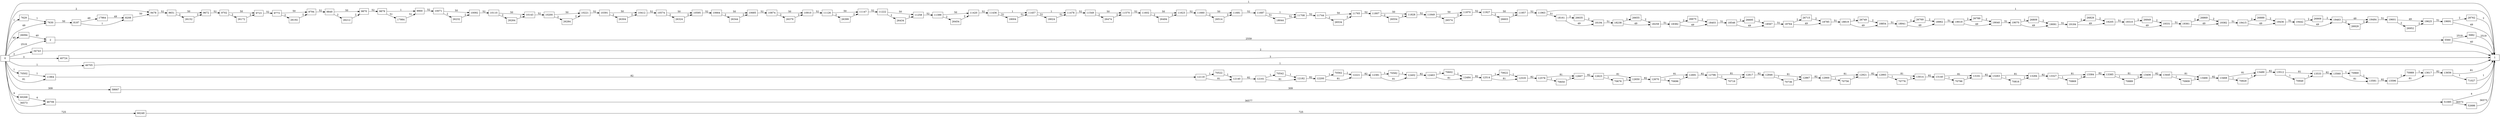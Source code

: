 digraph {
	graph [rankdir=LR]
	node [shape=rectangle]
	2 -> 5560 [label=2559]
	5560 -> 1 [label=40]
	5560 -> 5982 [label=2519]
	5982 -> 1 [label=2519]
	7629 -> 7630 [label=1]
	7630 -> 8187 [label=50]
	8187 -> 8208 [label=1]
	8187 -> 17964 [label=49]
	8208 -> 9478 [label=50]
	9478 -> 9651 [label=52]
	9651 -> 9672 [label=50]
	9651 -> 26152 [label=2]
	9672 -> 9702 [label=52]
	9702 -> 9723 [label=50]
	9702 -> 26172 [label=2]
	9723 -> 9773 [label=52]
	9773 -> 9794 [label=50]
	9773 -> 26192 [label=2]
	9794 -> 9849 [label=52]
	9849 -> 9870 [label=50]
	9849 -> 26212 [label=2]
	9870 -> 9879 [label=52]
	9879 -> 9900 [label=1]
	9879 -> 17984 [label=51]
	9900 -> 10071 [label=52]
	10071 -> 10092 [label=50]
	10071 -> 26232 [label=2]
	10092 -> 10110 [label=52]
	10110 -> 10143 [label=50]
	10110 -> 26264 [label=2]
	10143 -> 10200 [label=52]
	10200 -> 10221 [label=50]
	10200 -> 26284 [label=2]
	10221 -> 10391 [label=52]
	10391 -> 10412 [label=50]
	10391 -> 26304 [label=2]
	10412 -> 10574 [label=52]
	10574 -> 10595 [label=50]
	10574 -> 26324 [label=2]
	10595 -> 10664 [label=52]
	10664 -> 10685 [label=50]
	10664 -> 26344 [label=2]
	10685 -> 10874 [label=52]
	10874 -> 10910 [label=50]
	10874 -> 26379 [label=2]
	10910 -> 11126 [label=52]
	11126 -> 11147 [label=50]
	11126 -> 26399 [label=2]
	11147 -> 11222 [label=52]
	11222 -> 11258 [label=50]
	11222 -> 26434 [label=2]
	11258 -> 11399 [label=52]
	11399 -> 11420 [label=50]
	11399 -> 26454 [label=2]
	11420 -> 11436 [label=52]
	11436 -> 11457 [label=1]
	11436 -> 18004 [label=51]
	11457 -> 11478 [label=1]
	11457 -> 18024 [label=51]
	11478 -> 11549 [label=52]
	11549 -> 11570 [label=50]
	11549 -> 26474 [label=2]
	11570 -> 11602 [label=52]
	11602 -> 11623 [label=50]
	11602 -> 26494 [label=2]
	11623 -> 11660 [label=52]
	11660 -> 11681 [label=50]
	11660 -> 26514 [label=2]
	11681 -> 11687 [label=52]
	11687 -> 11708 [label=1]
	11687 -> 18044 [label=51]
	11708 -> 11744 [label=52]
	11744 -> 11765 [label=50]
	11744 -> 26534 [label=2]
	11765 -> 11807 [label=52]
	11807 -> 11828 [label=50]
	11807 -> 26554 [label=2]
	11828 -> 11849 [label=52]
	11849 -> 11870 [label=50]
	11849 -> 26574 [label=2]
	11870 -> 11927 [label=52]
	11927 -> 11957 [label=50]
	11927 -> 26603 [label=2]
	11957 -> 11963 [label=52]
	11963 -> 1 [label=1]
	11963 -> 18161 [label=51]
	11964 -> 12119 [label=82]
	12119 -> 12140 [label=81]
	12119 -> 70522 [label=1]
	12140 -> 12161 [label=82]
	12161 -> 12182 [label=81]
	12161 -> 70542 [label=1]
	12182 -> 12200 [label=82]
	12200 -> 12221 [label=81]
	12200 -> 70562 [label=1]
	12221 -> 12381 [label=82]
	12381 -> 12402 [label=81]
	12381 -> 70582 [label=1]
	12402 -> 12463 [label=82]
	12463 -> 12484 [label=81]
	12463 -> 70602 [label=1]
	12484 -> 12514 [label=82]
	12514 -> 12535 [label=81]
	12514 -> 70622 [label=1]
	12535 -> 12578 [label=82]
	12578 -> 12607 [label=81]
	12578 -> 70650 [label=1]
	12607 -> 12623 [label=82]
	12623 -> 12650 [label=81]
	12623 -> 70676 [label=1]
	12650 -> 12670 [label=82]
	12670 -> 12691 [label=81]
	12670 -> 70696 [label=1]
	12691 -> 12796 [label=82]
	12796 -> 12817 [label=81]
	12796 -> 70716 [label=1]
	12817 -> 12846 [label=82]
	12846 -> 12867 [label=81]
	12846 -> 70736 [label=1]
	12867 -> 12900 [label=82]
	12900 -> 12921 [label=81]
	12900 -> 70756 [label=1]
	12921 -> 12993 [label=82]
	12993 -> 13014 [label=81]
	12993 -> 70776 [label=1]
	13014 -> 13140 [label=82]
	13140 -> 13161 [label=81]
	13140 -> 70796 [label=1]
	13161 -> 13263 [label=82]
	13263 -> 13284 [label=81]
	13263 -> 70816 [label=1]
	13284 -> 13327 [label=82]
	13327 -> 13384 [label=81]
	13327 -> 70869 [label=1]
	13384 -> 13385 [label=82]
	13385 -> 13406 [label=81]
	13385 -> 70889 [label=1]
	13406 -> 13445 [label=82]
	13445 -> 13466 [label=81]
	13445 -> 70909 [label=1]
	13466 -> 13468 [label=82]
	13468 -> 13489 [label=81]
	13468 -> 70929 [label=1]
	13489 -> 13512 [label=82]
	13512 -> 13533 [label=81]
	13512 -> 70949 [label=1]
	13533 -> 13560 [label=82]
	13560 -> 13581 [label=81]
	13560 -> 70969 [label=1]
	13581 -> 13596 [label=82]
	13596 -> 13617 [label=81]
	13596 -> 70989 [label=1]
	13617 -> 13656 [label=82]
	13656 -> 1 [label=81]
	13656 -> 71027 [label=1]
	17964 -> 8208 [label=49]
	17984 -> 9900 [label=51]
	18004 -> 11457 [label=51]
	18024 -> 11478 [label=51]
	18044 -> 11708 [label=51]
	18161 -> 18194 [label=49]
	18161 -> 26635 [label=2]
	18194 -> 18238 [label=51]
	18238 -> 18259 [label=49]
	18238 -> 26655 [label=2]
	18259 -> 18382 [label=51]
	18382 -> 18403 [label=49]
	18382 -> 26675 [label=2]
	18403 -> 18546 [label=51]
	18546 -> 18567 [label=49]
	18546 -> 26695 [label=2]
	18567 -> 18764 [label=51]
	18764 -> 18785 [label=49]
	18764 -> 26715 [label=2]
	18785 -> 18819 [label=51]
	18819 -> 18854 [label=49]
	18819 -> 26749 [label=2]
	18854 -> 18941 [label=51]
	18941 -> 18962 [label=49]
	18941 -> 26769 [label=2]
	18962 -> 19019 [label=51]
	19019 -> 19040 [label=49]
	19019 -> 26789 [label=2]
	19040 -> 19070 [label=51]
	19070 -> 19091 [label=49]
	19070 -> 26809 [label=2]
	19091 -> 19184 [label=51]
	19184 -> 19205 [label=49]
	19184 -> 26829 [label=2]
	19205 -> 19310 [label=51]
	19310 -> 19331 [label=49]
	19310 -> 26849 [label=2]
	19331 -> 19361 [label=51]
	19361 -> 19382 [label=49]
	19361 -> 26869 [label=2]
	19382 -> 19415 [label=51]
	19415 -> 19436 [label=49]
	19415 -> 26889 [label=2]
	19436 -> 19442 [label=51]
	19442 -> 19463 [label=49]
	19442 -> 26909 [label=2]
	19463 -> 19484 [label=49]
	19463 -> 26929 [label=2]
	19484 -> 19601 [label=51]
	19601 -> 19625 [label=49]
	19601 -> 26952 [label=2]
	19625 -> 19691 [label=51]
	19691 -> 1 [label=49]
	19691 -> 28762 [label=2]
	26094 -> 2 [label=40]
	26152 -> 9672 [label=2]
	26172 -> 9723 [label=2]
	26192 -> 9794 [label=2]
	26212 -> 9870 [label=2]
	26232 -> 10092 [label=2]
	26264 -> 10143 [label=2]
	26284 -> 10221 [label=2]
	26304 -> 10412 [label=2]
	26324 -> 10595 [label=2]
	26344 -> 10685 [label=2]
	26379 -> 10910 [label=2]
	26399 -> 11147 [label=2]
	26434 -> 11258 [label=2]
	26454 -> 11420 [label=2]
	26474 -> 11570 [label=2]
	26494 -> 11623 [label=2]
	26514 -> 11681 [label=2]
	26534 -> 11765 [label=2]
	26554 -> 11828 [label=2]
	26574 -> 11870 [label=2]
	26603 -> 11957 [label=2]
	26635 -> 18194 [label=2]
	26655 -> 18259 [label=2]
	26675 -> 18403 [label=2]
	26695 -> 18567 [label=2]
	26715 -> 18785 [label=2]
	26749 -> 18854 [label=2]
	26769 -> 18962 [label=2]
	26789 -> 19040 [label=2]
	26809 -> 19091 [label=2]
	26829 -> 19205 [label=2]
	26849 -> 19331 [label=2]
	26869 -> 19382 [label=2]
	26889 -> 19436 [label=2]
	26909 -> 19463 [label=2]
	26929 -> 19484 [label=2]
	26952 -> 19625 [label=2]
	28762 -> 1 [label=2]
	34743 -> 1 [label=2]
	40724 -> 1 [label=3]
	46705 -> 1 [label=1]
	46706 -> 51085 [label=36577]
	51085 -> 1 [label=4]
	51085 -> 52686 [label=36573]
	52686 -> 1 [label=36573]
	58667 -> 1 [label=309]
	60268 -> 46706 [label=4]
	66249 -> 1 [label=725]
	70502 -> 11964 [label=1]
	70522 -> 12140 [label=1]
	70542 -> 12182 [label=1]
	70562 -> 12221 [label=1]
	70582 -> 12402 [label=1]
	70602 -> 12484 [label=1]
	70622 -> 12535 [label=1]
	70650 -> 12607 [label=1]
	70676 -> 12650 [label=1]
	70696 -> 12691 [label=1]
	70716 -> 12817 [label=1]
	70736 -> 12867 [label=1]
	70756 -> 12921 [label=1]
	70776 -> 13014 [label=1]
	70796 -> 13161 [label=1]
	70816 -> 13284 [label=1]
	70869 -> 13384 [label=1]
	70889 -> 13406 [label=1]
	70909 -> 13466 [label=1]
	70929 -> 13489 [label=1]
	70949 -> 13533 [label=1]
	70969 -> 13581 [label=1]
	70989 -> 13617 [label=1]
	71027 -> 1 [label=1]
	0 -> 2 [label=2519]
	0 -> 11964 [label=81]
	0 -> 7630 [label=49]
	0 -> 46706 [label=36573]
	0 -> 7629 [label=1]
	0 -> 1 [label=1]
	0 -> 26094 [label=40]
	0 -> 9478 [label=2]
	0 -> 34743 [label=2]
	0 -> 40724 [label=3]
	0 -> 46705 [label=1]
	0 -> 58667 [label=309]
	0 -> 60268 [label=4]
	0 -> 66249 [label=725]
	0 -> 70502 [label=1]
}
